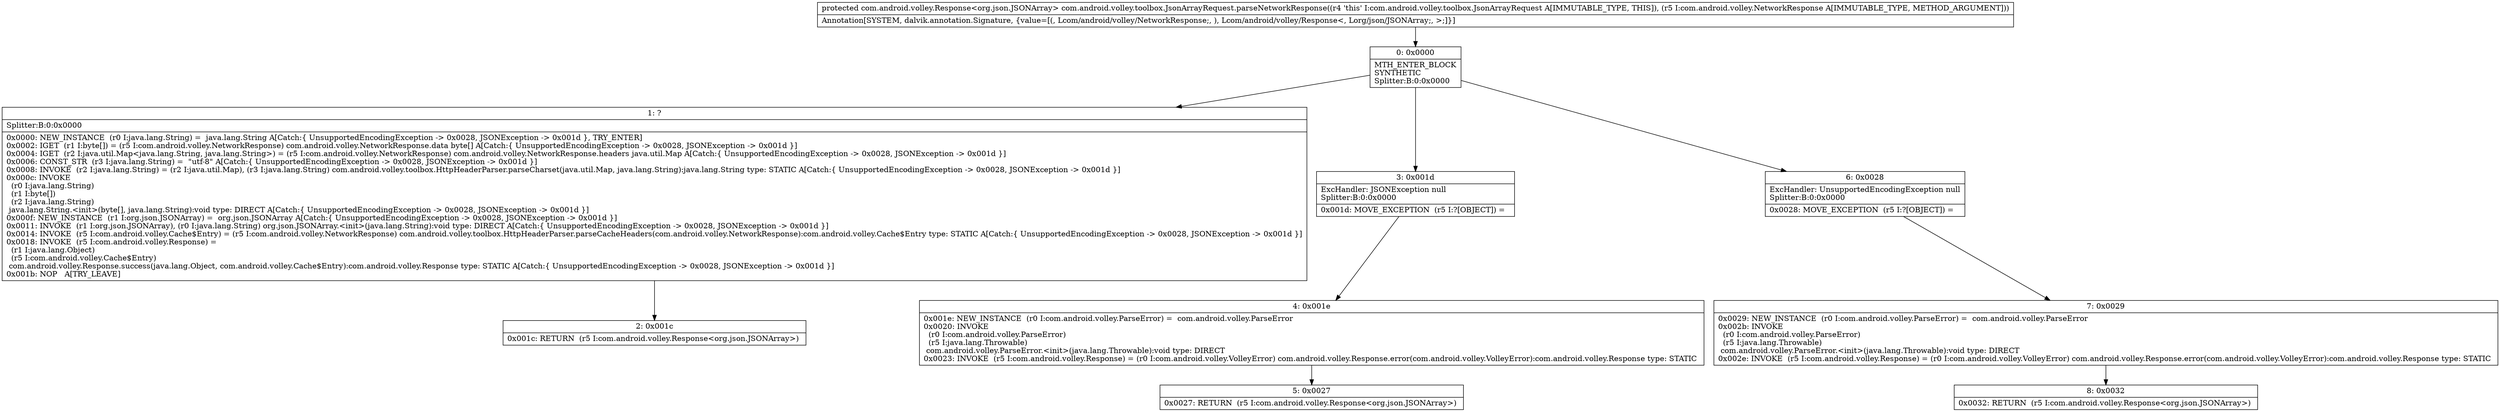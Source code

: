 digraph "CFG forcom.android.volley.toolbox.JsonArrayRequest.parseNetworkResponse(Lcom\/android\/volley\/NetworkResponse;)Lcom\/android\/volley\/Response;" {
Node_0 [shape=record,label="{0\:\ 0x0000|MTH_ENTER_BLOCK\lSYNTHETIC\lSplitter:B:0:0x0000\l}"];
Node_1 [shape=record,label="{1\:\ ?|Splitter:B:0:0x0000\l|0x0000: NEW_INSTANCE  (r0 I:java.lang.String) =  java.lang.String A[Catch:\{ UnsupportedEncodingException \-\> 0x0028, JSONException \-\> 0x001d \}, TRY_ENTER]\l0x0002: IGET  (r1 I:byte[]) = (r5 I:com.android.volley.NetworkResponse) com.android.volley.NetworkResponse.data byte[] A[Catch:\{ UnsupportedEncodingException \-\> 0x0028, JSONException \-\> 0x001d \}]\l0x0004: IGET  (r2 I:java.util.Map\<java.lang.String, java.lang.String\>) = (r5 I:com.android.volley.NetworkResponse) com.android.volley.NetworkResponse.headers java.util.Map A[Catch:\{ UnsupportedEncodingException \-\> 0x0028, JSONException \-\> 0x001d \}]\l0x0006: CONST_STR  (r3 I:java.lang.String) =  \"utf\-8\" A[Catch:\{ UnsupportedEncodingException \-\> 0x0028, JSONException \-\> 0x001d \}]\l0x0008: INVOKE  (r2 I:java.lang.String) = (r2 I:java.util.Map), (r3 I:java.lang.String) com.android.volley.toolbox.HttpHeaderParser.parseCharset(java.util.Map, java.lang.String):java.lang.String type: STATIC A[Catch:\{ UnsupportedEncodingException \-\> 0x0028, JSONException \-\> 0x001d \}]\l0x000c: INVOKE  \l  (r0 I:java.lang.String)\l  (r1 I:byte[])\l  (r2 I:java.lang.String)\l java.lang.String.\<init\>(byte[], java.lang.String):void type: DIRECT A[Catch:\{ UnsupportedEncodingException \-\> 0x0028, JSONException \-\> 0x001d \}]\l0x000f: NEW_INSTANCE  (r1 I:org.json.JSONArray) =  org.json.JSONArray A[Catch:\{ UnsupportedEncodingException \-\> 0x0028, JSONException \-\> 0x001d \}]\l0x0011: INVOKE  (r1 I:org.json.JSONArray), (r0 I:java.lang.String) org.json.JSONArray.\<init\>(java.lang.String):void type: DIRECT A[Catch:\{ UnsupportedEncodingException \-\> 0x0028, JSONException \-\> 0x001d \}]\l0x0014: INVOKE  (r5 I:com.android.volley.Cache$Entry) = (r5 I:com.android.volley.NetworkResponse) com.android.volley.toolbox.HttpHeaderParser.parseCacheHeaders(com.android.volley.NetworkResponse):com.android.volley.Cache$Entry type: STATIC A[Catch:\{ UnsupportedEncodingException \-\> 0x0028, JSONException \-\> 0x001d \}]\l0x0018: INVOKE  (r5 I:com.android.volley.Response) = \l  (r1 I:java.lang.Object)\l  (r5 I:com.android.volley.Cache$Entry)\l com.android.volley.Response.success(java.lang.Object, com.android.volley.Cache$Entry):com.android.volley.Response type: STATIC A[Catch:\{ UnsupportedEncodingException \-\> 0x0028, JSONException \-\> 0x001d \}]\l0x001b: NOP   A[TRY_LEAVE]\l}"];
Node_2 [shape=record,label="{2\:\ 0x001c|0x001c: RETURN  (r5 I:com.android.volley.Response\<org.json.JSONArray\>) \l}"];
Node_3 [shape=record,label="{3\:\ 0x001d|ExcHandler: JSONException null\lSplitter:B:0:0x0000\l|0x001d: MOVE_EXCEPTION  (r5 I:?[OBJECT]) =  \l}"];
Node_4 [shape=record,label="{4\:\ 0x001e|0x001e: NEW_INSTANCE  (r0 I:com.android.volley.ParseError) =  com.android.volley.ParseError \l0x0020: INVOKE  \l  (r0 I:com.android.volley.ParseError)\l  (r5 I:java.lang.Throwable)\l com.android.volley.ParseError.\<init\>(java.lang.Throwable):void type: DIRECT \l0x0023: INVOKE  (r5 I:com.android.volley.Response) = (r0 I:com.android.volley.VolleyError) com.android.volley.Response.error(com.android.volley.VolleyError):com.android.volley.Response type: STATIC \l}"];
Node_5 [shape=record,label="{5\:\ 0x0027|0x0027: RETURN  (r5 I:com.android.volley.Response\<org.json.JSONArray\>) \l}"];
Node_6 [shape=record,label="{6\:\ 0x0028|ExcHandler: UnsupportedEncodingException null\lSplitter:B:0:0x0000\l|0x0028: MOVE_EXCEPTION  (r5 I:?[OBJECT]) =  \l}"];
Node_7 [shape=record,label="{7\:\ 0x0029|0x0029: NEW_INSTANCE  (r0 I:com.android.volley.ParseError) =  com.android.volley.ParseError \l0x002b: INVOKE  \l  (r0 I:com.android.volley.ParseError)\l  (r5 I:java.lang.Throwable)\l com.android.volley.ParseError.\<init\>(java.lang.Throwable):void type: DIRECT \l0x002e: INVOKE  (r5 I:com.android.volley.Response) = (r0 I:com.android.volley.VolleyError) com.android.volley.Response.error(com.android.volley.VolleyError):com.android.volley.Response type: STATIC \l}"];
Node_8 [shape=record,label="{8\:\ 0x0032|0x0032: RETURN  (r5 I:com.android.volley.Response\<org.json.JSONArray\>) \l}"];
MethodNode[shape=record,label="{protected com.android.volley.Response\<org.json.JSONArray\> com.android.volley.toolbox.JsonArrayRequest.parseNetworkResponse((r4 'this' I:com.android.volley.toolbox.JsonArrayRequest A[IMMUTABLE_TYPE, THIS]), (r5 I:com.android.volley.NetworkResponse A[IMMUTABLE_TYPE, METHOD_ARGUMENT]))  | Annotation[SYSTEM, dalvik.annotation.Signature, \{value=[(, Lcom\/android\/volley\/NetworkResponse;, ), Lcom\/android\/volley\/Response\<, Lorg\/json\/JSONArray;, \>;]\}]\l}"];
MethodNode -> Node_0;
Node_0 -> Node_1;
Node_0 -> Node_6;
Node_0 -> Node_3;
Node_1 -> Node_2;
Node_3 -> Node_4;
Node_4 -> Node_5;
Node_6 -> Node_7;
Node_7 -> Node_8;
}

